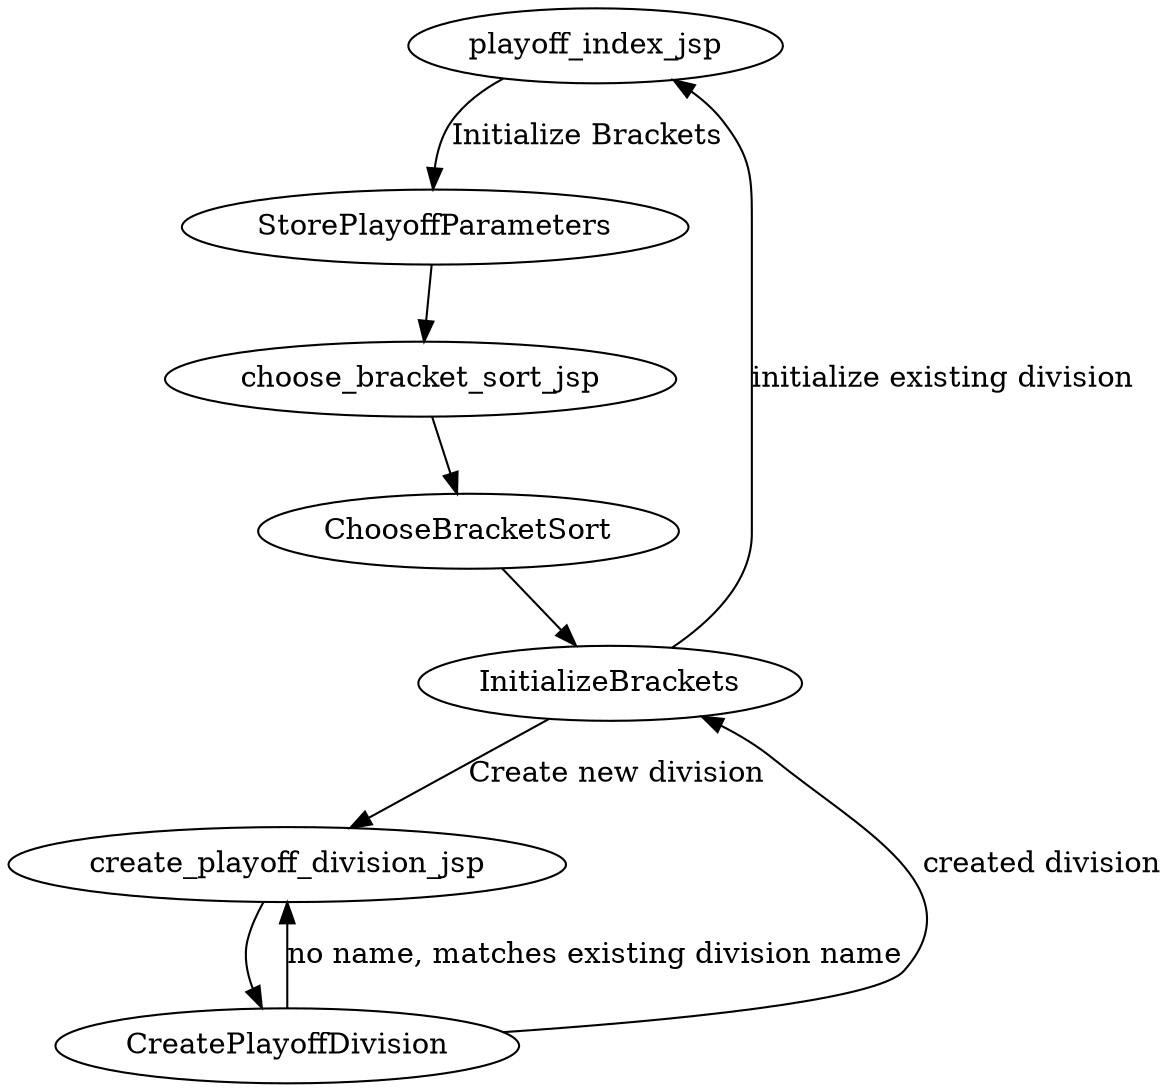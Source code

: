digraph initialize_playoff_bracket {

playoff_index_jsp -> StorePlayoffParameters [label="Initialize Brackets"];

StorePlayoffParameters -> choose_bracket_sort_jsp;

choose_bracket_sort_jsp -> ChooseBracketSort;

ChooseBracketSort -> InitializeBrackets;

InitializeBrackets -> playoff_index_jsp [label="initialize existing division"];

InitializeBrackets -> create_playoff_division_jsp [label="Create new division"];

create_playoff_division_jsp -> CreatePlayoffDivision;

CreatePlayoffDivision -> create_playoff_division_jsp [label="no name, matches existing division name"];

CreatePlayoffDivision -> InitializeBrackets [label="created division"];

}
